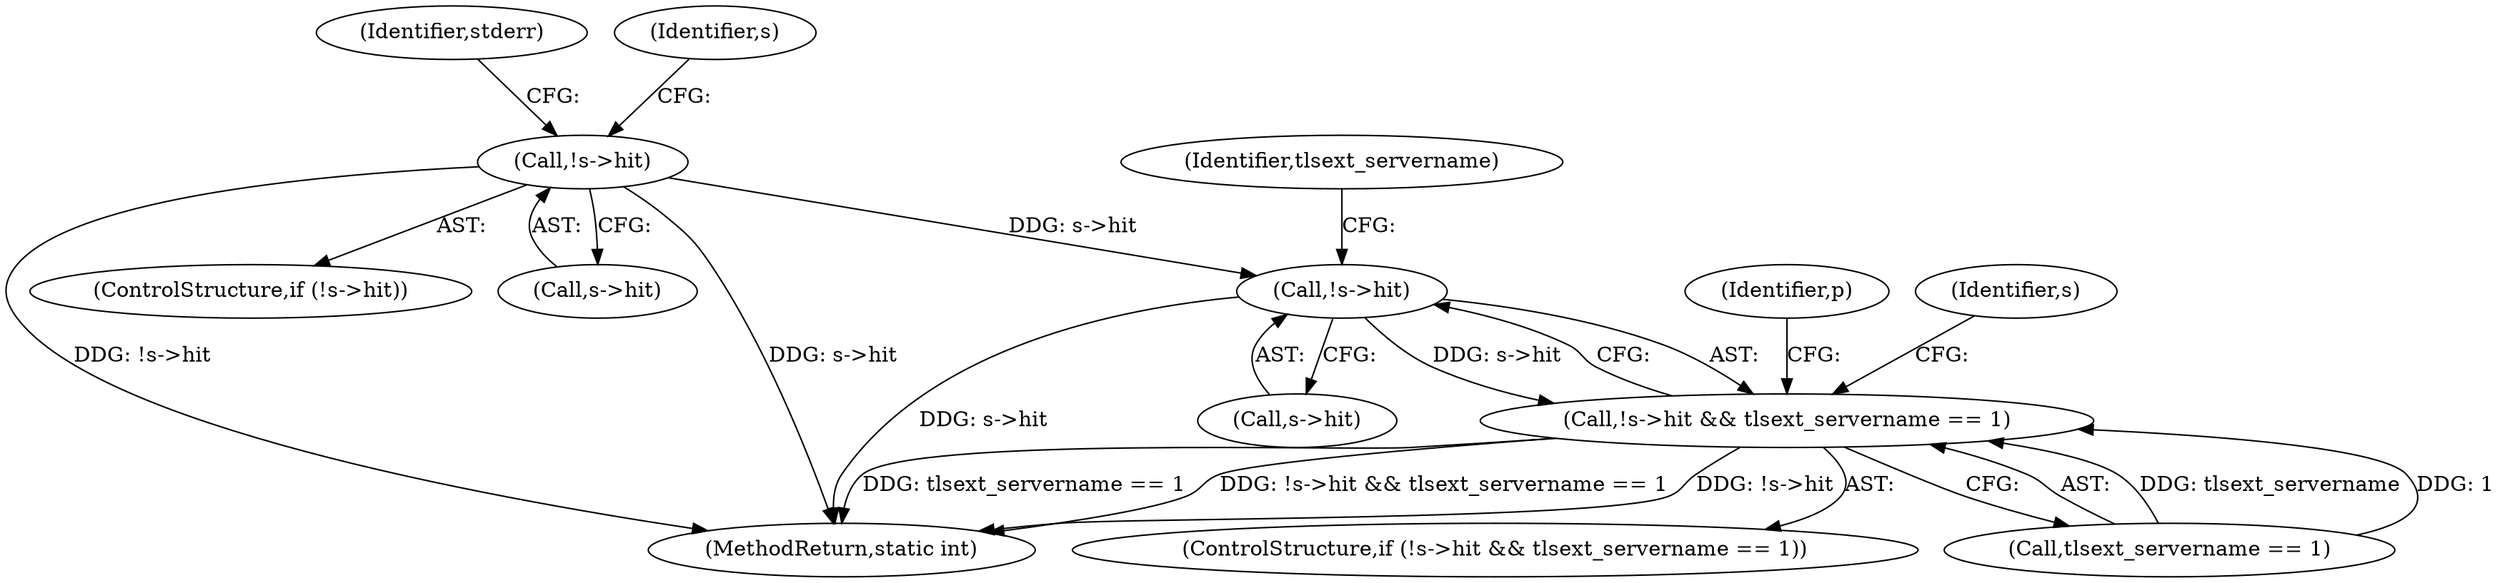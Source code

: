 digraph "0_openssl_a004e72b95835136d3f1ea90517f706c24c03da7_4@pointer" {
"1000907" [label="(Call,!s->hit)"];
"1000295" [label="(Call,!s->hit)"];
"1000906" [label="(Call,!s->hit && tlsext_servername == 1)"];
"1000355" [label="(Identifier,stderr)"];
"1000995" [label="(MethodReturn,static int)"];
"1000905" [label="(ControlStructure,if (!s->hit && tlsext_servername == 1))"];
"1000303" [label="(Identifier,s)"];
"1000911" [label="(Call,tlsext_servername == 1)"];
"1000908" [label="(Call,s->hit)"];
"1000296" [label="(Call,s->hit)"];
"1000294" [label="(ControlStructure,if (!s->hit))"];
"1000907" [label="(Call,!s->hit)"];
"1000917" [label="(Identifier,s)"];
"1000906" [label="(Call,!s->hit && tlsext_servername == 1)"];
"1000295" [label="(Call,!s->hit)"];
"1000963" [label="(Identifier,p)"];
"1000912" [label="(Identifier,tlsext_servername)"];
"1000907" -> "1000906"  [label="AST: "];
"1000907" -> "1000908"  [label="CFG: "];
"1000908" -> "1000907"  [label="AST: "];
"1000912" -> "1000907"  [label="CFG: "];
"1000906" -> "1000907"  [label="CFG: "];
"1000907" -> "1000995"  [label="DDG: s->hit"];
"1000907" -> "1000906"  [label="DDG: s->hit"];
"1000295" -> "1000907"  [label="DDG: s->hit"];
"1000295" -> "1000294"  [label="AST: "];
"1000295" -> "1000296"  [label="CFG: "];
"1000296" -> "1000295"  [label="AST: "];
"1000303" -> "1000295"  [label="CFG: "];
"1000355" -> "1000295"  [label="CFG: "];
"1000295" -> "1000995"  [label="DDG: s->hit"];
"1000295" -> "1000995"  [label="DDG: !s->hit"];
"1000906" -> "1000905"  [label="AST: "];
"1000906" -> "1000911"  [label="CFG: "];
"1000911" -> "1000906"  [label="AST: "];
"1000917" -> "1000906"  [label="CFG: "];
"1000963" -> "1000906"  [label="CFG: "];
"1000906" -> "1000995"  [label="DDG: tlsext_servername == 1"];
"1000906" -> "1000995"  [label="DDG: !s->hit && tlsext_servername == 1"];
"1000906" -> "1000995"  [label="DDG: !s->hit"];
"1000911" -> "1000906"  [label="DDG: tlsext_servername"];
"1000911" -> "1000906"  [label="DDG: 1"];
}
